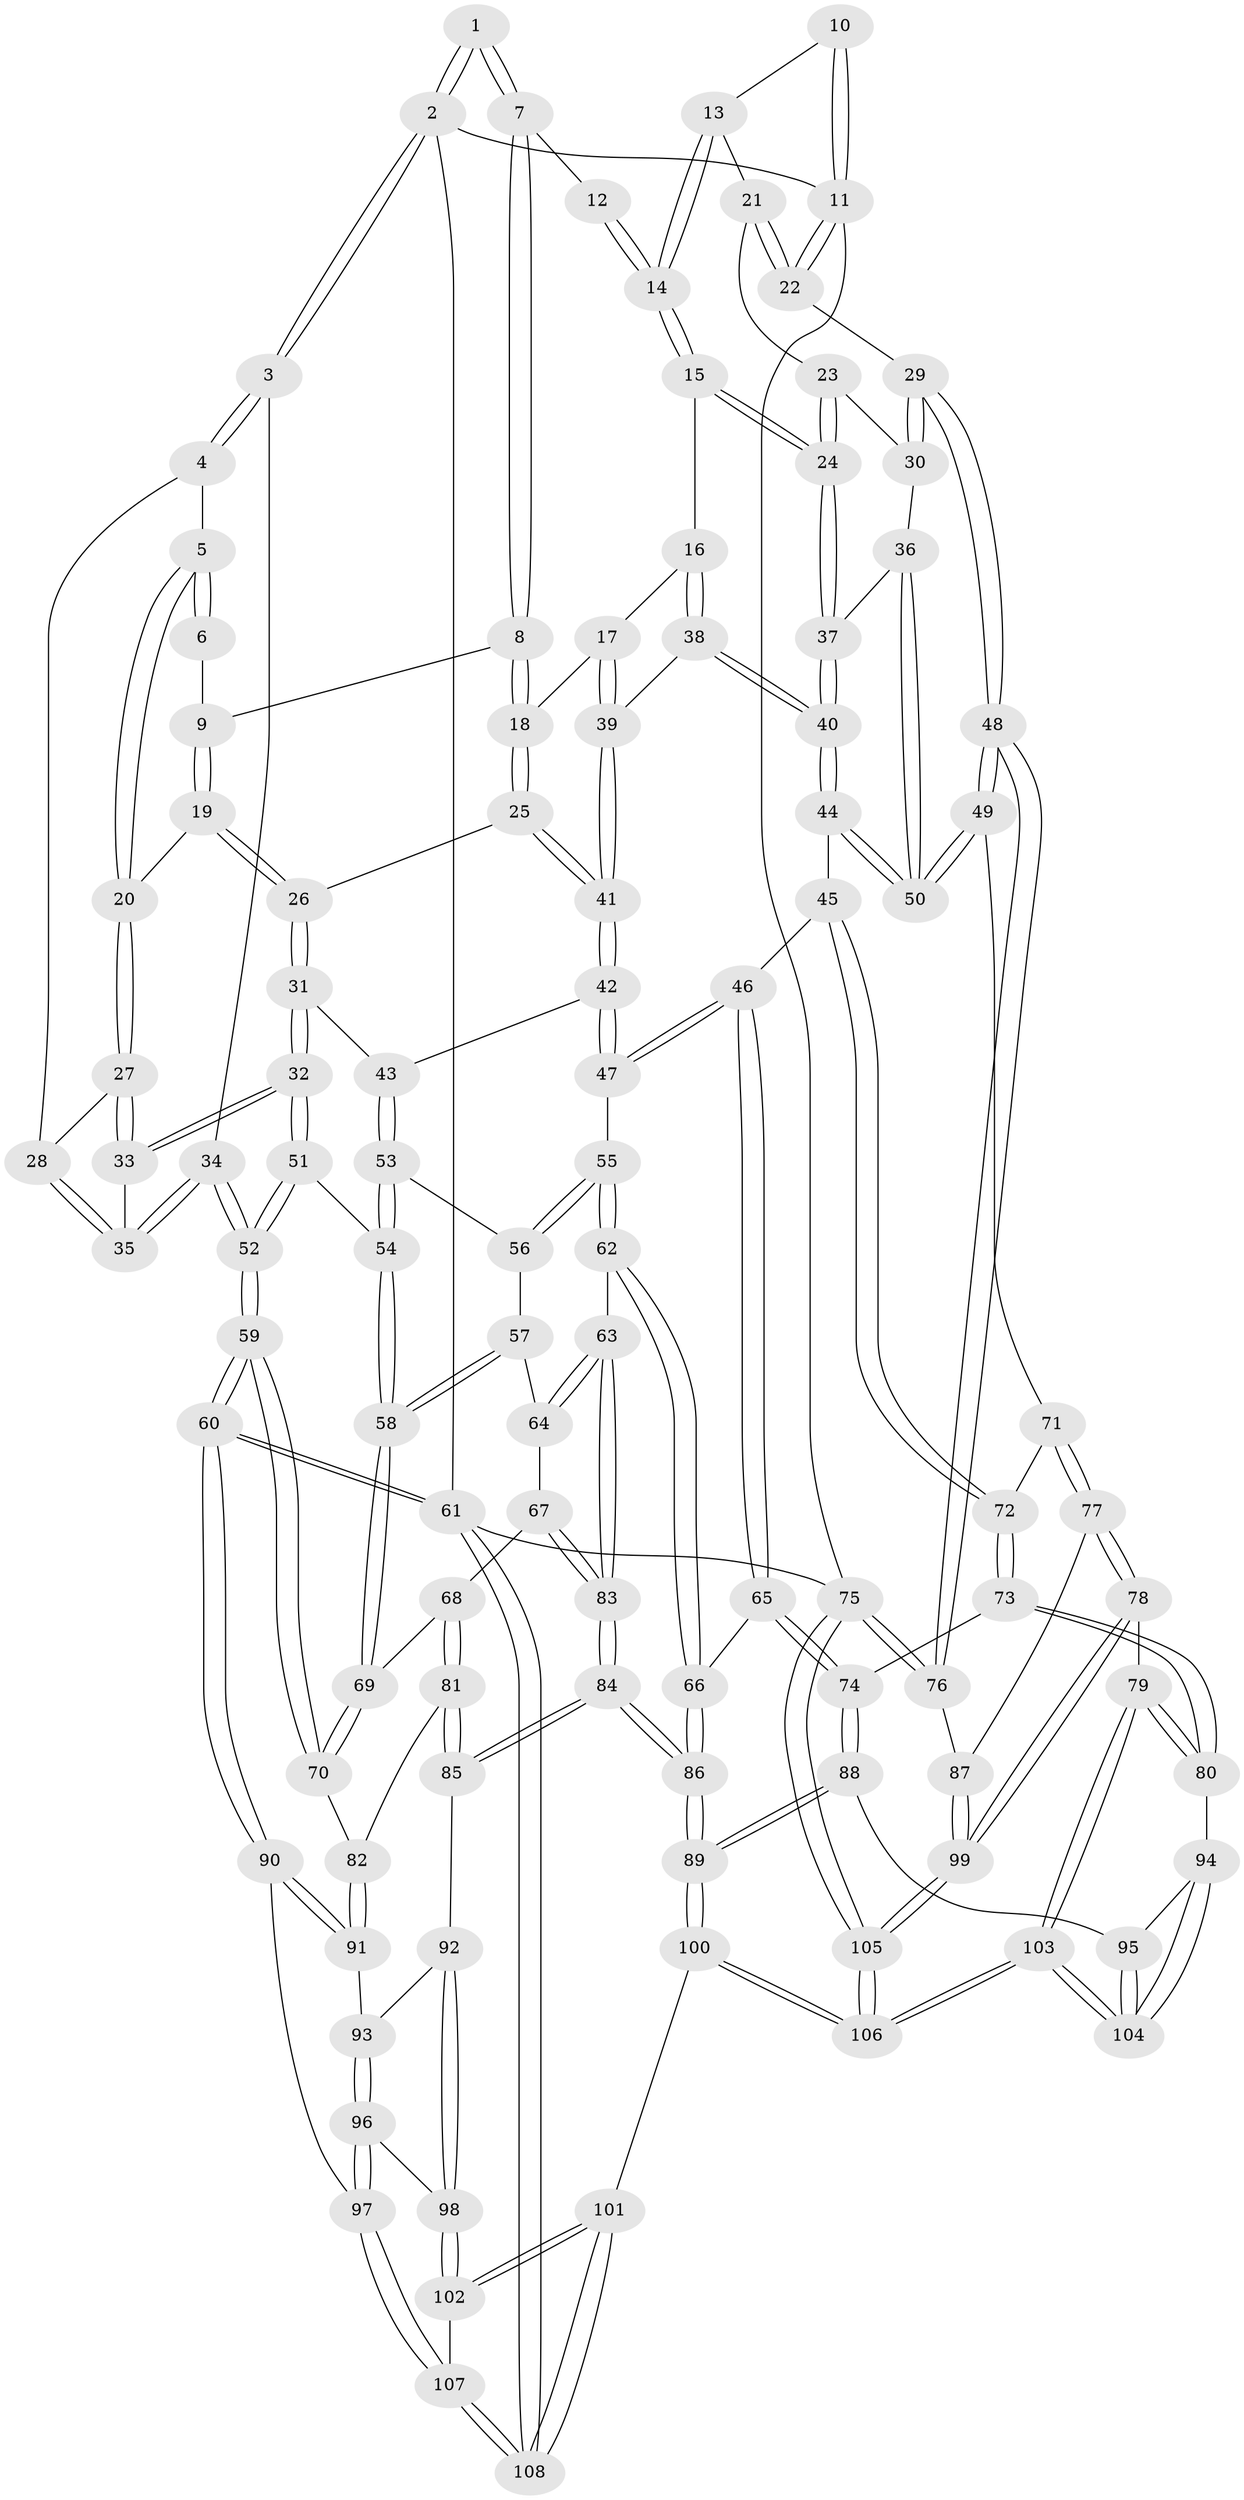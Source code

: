 // coarse degree distribution, {2: 0.11627906976744186, 6: 0.09302325581395349, 3: 0.06976744186046512, 5: 0.3488372093023256, 4: 0.2558139534883721, 7: 0.06976744186046512, 1: 0.023255813953488372, 8: 0.023255813953488372}
// Generated by graph-tools (version 1.1) at 2025/06/03/04/25 22:06:42]
// undirected, 108 vertices, 267 edges
graph export_dot {
graph [start="1"]
  node [color=gray90,style=filled];
  1 [pos="+0.23401997880517084+0"];
  2 [pos="+0+0"];
  3 [pos="+0+0"];
  4 [pos="+0.1458901203757515+0.09421366881616926"];
  5 [pos="+0.19385468697346517+0.11762896739384993"];
  6 [pos="+0.23251802715351175+0.0008560677171311694"];
  7 [pos="+0.5556055366979734+0"];
  8 [pos="+0.51866879439354+0.011989581454875692"];
  9 [pos="+0.36473285025894703+0.06613752625451279"];
  10 [pos="+0.7502216075911844+0"];
  11 [pos="+1+0"];
  12 [pos="+0.6011650061972256+0"];
  13 [pos="+0.8462363009297476+0.09694959428318047"];
  14 [pos="+0.8030750194101053+0.1848150532883335"];
  15 [pos="+0.8011303493672024+0.19630636889635025"];
  16 [pos="+0.7500561594292319+0.20698563425564445"];
  17 [pos="+0.5587084625317406+0.15504528664872527"];
  18 [pos="+0.5362411372337152+0.14375786166387658"];
  19 [pos="+0.24253619497622544+0.15249783025704128"];
  20 [pos="+0.2168862407078577+0.15997006240209594"];
  21 [pos="+0.9993821052059046+0.058801731970279845"];
  22 [pos="+1+0"];
  23 [pos="+0.9295659013380279+0.20721073441660529"];
  24 [pos="+0.8303112890388297+0.22005317479523673"];
  25 [pos="+0.49582502755260016+0.20532202951811127"];
  26 [pos="+0.46677793938757717+0.21719182221912336"];
  27 [pos="+0.21173773214933145+0.18157385620803795"];
  28 [pos="+0.011441521876732225+0.20035751264109766"];
  29 [pos="+1+0.35556485560829465"];
  30 [pos="+0.9875877898582577+0.23953377103801823"];
  31 [pos="+0.2838346917248141+0.35788460396120086"];
  32 [pos="+0.24757806283270264+0.37031120486638763"];
  33 [pos="+0.2177741786804716+0.2947313157216937"];
  34 [pos="+0+0.24143093231355334"];
  35 [pos="+0+0.2344070308612079"];
  36 [pos="+0.8714730919283581+0.34608908168158115"];
  37 [pos="+0.8557654750066642+0.3391743952207967"];
  38 [pos="+0.6934265514864434+0.3525996383971595"];
  39 [pos="+0.6632956504592836+0.34966687131018914"];
  40 [pos="+0.7595593526099109+0.4286542628908148"];
  41 [pos="+0.5351024267473989+0.40718136041484554"];
  42 [pos="+0.5324176272962663+0.41584091081283775"];
  43 [pos="+0.5077249996514138+0.417138475985649"];
  44 [pos="+0.7560776952276486+0.4680097948364895"];
  45 [pos="+0.73991709056844+0.5127884402949315"];
  46 [pos="+0.6344769545993464+0.5311946843108825"];
  47 [pos="+0.5558889877765493+0.47898401486870507"];
  48 [pos="+1+0.4791934466374947"];
  49 [pos="+1+0.4734525022903423"];
  50 [pos="+1+0.4567743175469713"];
  51 [pos="+0.22165437470485386+0.43799921955787646"];
  52 [pos="+0+0.3790157926833995"];
  53 [pos="+0.3857988970516736+0.4914660680715529"];
  54 [pos="+0.2247051316303456+0.4519967736925853"];
  55 [pos="+0.47797530725350734+0.55261011453737"];
  56 [pos="+0.4237934004839065+0.5329237558481893"];
  57 [pos="+0.3760486770327517+0.5840584872010997"];
  58 [pos="+0.2189080571908015+0.5191618086569387"];
  59 [pos="+0+0.6062471862189801"];
  60 [pos="+0+0.7252786055146103"];
  61 [pos="+0+1"];
  62 [pos="+0.4654487329886219+0.6381917912454927"];
  63 [pos="+0.4547544991025852+0.6409051288130363"];
  64 [pos="+0.3850756382370568+0.5966810665852675"];
  65 [pos="+0.5985887914774849+0.6648141543300723"];
  66 [pos="+0.5014283112379454+0.6623486715479939"];
  67 [pos="+0.3411398384437148+0.6567535339840442"];
  68 [pos="+0.3122741159443767+0.6465067671283145"];
  69 [pos="+0.21889986352262533+0.5191875158411022"];
  70 [pos="+0.1888600848507649+0.5601623598262415"];
  71 [pos="+0.7674935540288589+0.5473774903900772"];
  72 [pos="+0.7662191225235542+0.5464734347160703"];
  73 [pos="+0.6864721354038624+0.7233458266365662"];
  74 [pos="+0.6309267493376217+0.7163150551669673"];
  75 [pos="+1+1"];
  76 [pos="+1+0.6584914120961505"];
  77 [pos="+0.9164429438235486+0.7372420460070569"];
  78 [pos="+0.8283440508721097+0.7915879673806985"];
  79 [pos="+0.8215295249541743+0.7939687967364182"];
  80 [pos="+0.8116565632339229+0.7929038498606571"];
  81 [pos="+0.2889585557165195+0.7127258420491109"];
  82 [pos="+0.1629976392447607+0.6741418125097455"];
  83 [pos="+0.3901409628814959+0.6937750042272273"];
  84 [pos="+0.3688633518809869+0.8140630284127502"];
  85 [pos="+0.3329500915339956+0.8098590468479906"];
  86 [pos="+0.46241867968329076+0.8846150174490689"];
  87 [pos="+0.9414341595498236+0.7353209587628474"];
  88 [pos="+0.5453184772467006+0.8689509276242848"];
  89 [pos="+0.469564604889488+0.8936219873631117"];
  90 [pos="+0+0.7604377967681653"];
  91 [pos="+0.13168212672502938+0.733696368177983"];
  92 [pos="+0.3158912254791383+0.8141300015981047"];
  93 [pos="+0.17194125078609104+0.7811529231566203"];
  94 [pos="+0.7892992789686173+0.8058011965257119"];
  95 [pos="+0.6193984486004891+0.8919895577292439"];
  96 [pos="+0.1652646437921075+0.867969324932302"];
  97 [pos="+0.10005094278106491+0.9347776660444546"];
  98 [pos="+0.24062615421749264+0.9191109420390153"];
  99 [pos="+0.9662010743421139+1"];
  100 [pos="+0.40122563658640514+1"];
  101 [pos="+0.38958783760964844+1"];
  102 [pos="+0.24110291027813127+0.9273884194288067"];
  103 [pos="+0.7497578597950769+1"];
  104 [pos="+0.6785302479495319+0.96133307773517"];
  105 [pos="+1+1"];
  106 [pos="+0.7931636973446933+1"];
  107 [pos="+0.09358012400292183+0.9854894537179983"];
  108 [pos="+0+1"];
  1 -- 2;
  1 -- 2;
  1 -- 7;
  1 -- 7;
  2 -- 3;
  2 -- 3;
  2 -- 11;
  2 -- 61;
  3 -- 4;
  3 -- 4;
  3 -- 34;
  4 -- 5;
  4 -- 28;
  5 -- 6;
  5 -- 6;
  5 -- 20;
  5 -- 20;
  6 -- 9;
  7 -- 8;
  7 -- 8;
  7 -- 12;
  8 -- 9;
  8 -- 18;
  8 -- 18;
  9 -- 19;
  9 -- 19;
  10 -- 11;
  10 -- 11;
  10 -- 13;
  11 -- 22;
  11 -- 22;
  11 -- 75;
  12 -- 14;
  12 -- 14;
  13 -- 14;
  13 -- 14;
  13 -- 21;
  14 -- 15;
  14 -- 15;
  15 -- 16;
  15 -- 24;
  15 -- 24;
  16 -- 17;
  16 -- 38;
  16 -- 38;
  17 -- 18;
  17 -- 39;
  17 -- 39;
  18 -- 25;
  18 -- 25;
  19 -- 20;
  19 -- 26;
  19 -- 26;
  20 -- 27;
  20 -- 27;
  21 -- 22;
  21 -- 22;
  21 -- 23;
  22 -- 29;
  23 -- 24;
  23 -- 24;
  23 -- 30;
  24 -- 37;
  24 -- 37;
  25 -- 26;
  25 -- 41;
  25 -- 41;
  26 -- 31;
  26 -- 31;
  27 -- 28;
  27 -- 33;
  27 -- 33;
  28 -- 35;
  28 -- 35;
  29 -- 30;
  29 -- 30;
  29 -- 48;
  29 -- 48;
  30 -- 36;
  31 -- 32;
  31 -- 32;
  31 -- 43;
  32 -- 33;
  32 -- 33;
  32 -- 51;
  32 -- 51;
  33 -- 35;
  34 -- 35;
  34 -- 35;
  34 -- 52;
  34 -- 52;
  36 -- 37;
  36 -- 50;
  36 -- 50;
  37 -- 40;
  37 -- 40;
  38 -- 39;
  38 -- 40;
  38 -- 40;
  39 -- 41;
  39 -- 41;
  40 -- 44;
  40 -- 44;
  41 -- 42;
  41 -- 42;
  42 -- 43;
  42 -- 47;
  42 -- 47;
  43 -- 53;
  43 -- 53;
  44 -- 45;
  44 -- 50;
  44 -- 50;
  45 -- 46;
  45 -- 72;
  45 -- 72;
  46 -- 47;
  46 -- 47;
  46 -- 65;
  46 -- 65;
  47 -- 55;
  48 -- 49;
  48 -- 49;
  48 -- 76;
  48 -- 76;
  49 -- 50;
  49 -- 50;
  49 -- 71;
  51 -- 52;
  51 -- 52;
  51 -- 54;
  52 -- 59;
  52 -- 59;
  53 -- 54;
  53 -- 54;
  53 -- 56;
  54 -- 58;
  54 -- 58;
  55 -- 56;
  55 -- 56;
  55 -- 62;
  55 -- 62;
  56 -- 57;
  57 -- 58;
  57 -- 58;
  57 -- 64;
  58 -- 69;
  58 -- 69;
  59 -- 60;
  59 -- 60;
  59 -- 70;
  59 -- 70;
  60 -- 61;
  60 -- 61;
  60 -- 90;
  60 -- 90;
  61 -- 108;
  61 -- 108;
  61 -- 75;
  62 -- 63;
  62 -- 66;
  62 -- 66;
  63 -- 64;
  63 -- 64;
  63 -- 83;
  63 -- 83;
  64 -- 67;
  65 -- 66;
  65 -- 74;
  65 -- 74;
  66 -- 86;
  66 -- 86;
  67 -- 68;
  67 -- 83;
  67 -- 83;
  68 -- 69;
  68 -- 81;
  68 -- 81;
  69 -- 70;
  69 -- 70;
  70 -- 82;
  71 -- 72;
  71 -- 77;
  71 -- 77;
  72 -- 73;
  72 -- 73;
  73 -- 74;
  73 -- 80;
  73 -- 80;
  74 -- 88;
  74 -- 88;
  75 -- 76;
  75 -- 76;
  75 -- 105;
  75 -- 105;
  76 -- 87;
  77 -- 78;
  77 -- 78;
  77 -- 87;
  78 -- 79;
  78 -- 99;
  78 -- 99;
  79 -- 80;
  79 -- 80;
  79 -- 103;
  79 -- 103;
  80 -- 94;
  81 -- 82;
  81 -- 85;
  81 -- 85;
  82 -- 91;
  82 -- 91;
  83 -- 84;
  83 -- 84;
  84 -- 85;
  84 -- 85;
  84 -- 86;
  84 -- 86;
  85 -- 92;
  86 -- 89;
  86 -- 89;
  87 -- 99;
  87 -- 99;
  88 -- 89;
  88 -- 89;
  88 -- 95;
  89 -- 100;
  89 -- 100;
  90 -- 91;
  90 -- 91;
  90 -- 97;
  91 -- 93;
  92 -- 93;
  92 -- 98;
  92 -- 98;
  93 -- 96;
  93 -- 96;
  94 -- 95;
  94 -- 104;
  94 -- 104;
  95 -- 104;
  95 -- 104;
  96 -- 97;
  96 -- 97;
  96 -- 98;
  97 -- 107;
  97 -- 107;
  98 -- 102;
  98 -- 102;
  99 -- 105;
  99 -- 105;
  100 -- 101;
  100 -- 106;
  100 -- 106;
  101 -- 102;
  101 -- 102;
  101 -- 108;
  101 -- 108;
  102 -- 107;
  103 -- 104;
  103 -- 104;
  103 -- 106;
  103 -- 106;
  105 -- 106;
  105 -- 106;
  107 -- 108;
  107 -- 108;
}

